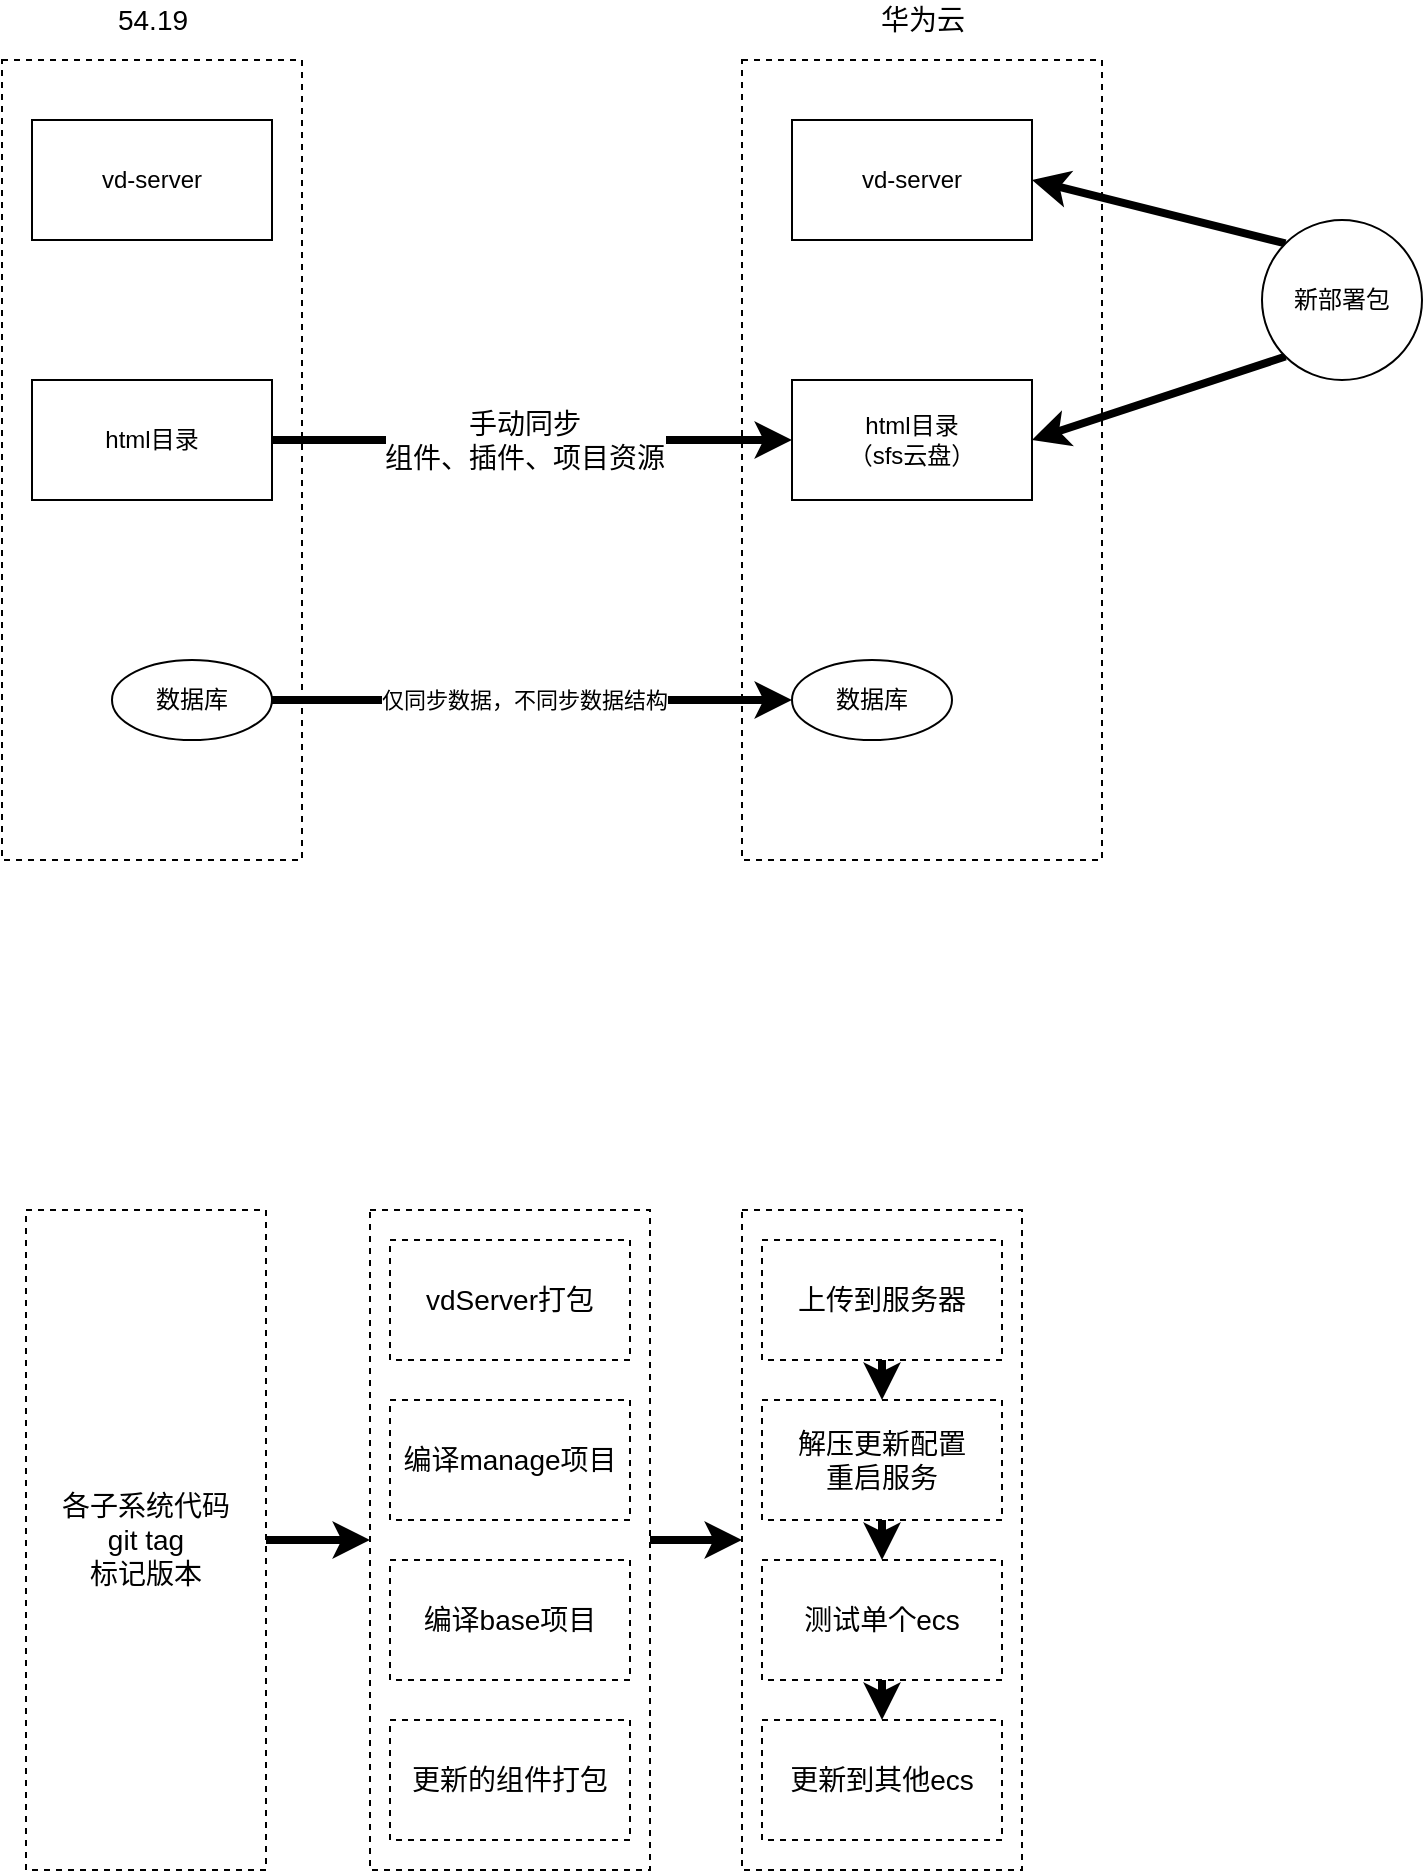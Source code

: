 <mxfile>
    <diagram id="_c7xDZrrNmTJLBexNrLa" name="第 1 页">
        <mxGraphModel dx="891" dy="639" grid="1" gridSize="10" guides="1" tooltips="1" connect="1" arrows="1" fold="1" page="1" pageScale="1" pageWidth="827" pageHeight="1169" math="0" shadow="0">
            <root>
                <mxCell id="0"/>
                <mxCell id="1" parent="0"/>
                <mxCell id="33" value="" style="whiteSpace=wrap;html=1;dashed=1;fontSize=14;fillColor=none;" vertex="1" parent="1">
                    <mxGeometry x="428" y="760" width="140" height="330" as="geometry"/>
                </mxCell>
                <mxCell id="17" value="" style="whiteSpace=wrap;html=1;dashed=1;fillColor=none;" vertex="1" parent="1">
                    <mxGeometry x="428" y="185" width="180" height="400" as="geometry"/>
                </mxCell>
                <mxCell id="5" style="edgeStyle=none;html=1;exitX=1;exitY=0.5;exitDx=0;exitDy=0;entryX=0;entryY=0.5;entryDx=0;entryDy=0;strokeWidth=4;" edge="1" parent="1" source="3" target="4">
                    <mxGeometry relative="1" as="geometry">
                        <Array as="points">
                            <mxPoint x="343" y="375"/>
                        </Array>
                    </mxGeometry>
                </mxCell>
                <mxCell id="20" value="手动同步&lt;br&gt;组件、插件、项目资源" style="edgeLabel;html=1;align=center;verticalAlign=middle;resizable=0;points=[];fontSize=14;" vertex="1" connectable="0" parent="5">
                    <mxGeometry x="-0.175" relative="1" as="geometry">
                        <mxPoint x="18" as="offset"/>
                    </mxGeometry>
                </mxCell>
                <mxCell id="3" value="html目录" style="whiteSpace=wrap;html=1;" vertex="1" parent="1">
                    <mxGeometry x="73" y="345" width="120" height="60" as="geometry"/>
                </mxCell>
                <mxCell id="4" value="html目录&lt;br&gt;（sfs云盘）" style="whiteSpace=wrap;html=1;" vertex="1" parent="1">
                    <mxGeometry x="453" y="345" width="120" height="60" as="geometry"/>
                </mxCell>
                <mxCell id="8" style="edgeStyle=none;html=1;entryX=0;entryY=0.5;entryDx=0;entryDy=0;strokeWidth=4;" edge="1" parent="1" source="6" target="7">
                    <mxGeometry relative="1" as="geometry"/>
                </mxCell>
                <mxCell id="9" value="仅同步数据，不同步数据结构" style="edgeLabel;html=1;align=center;verticalAlign=middle;resizable=0;points=[];" vertex="1" connectable="0" parent="8">
                    <mxGeometry x="-0.28" y="-2" relative="1" as="geometry">
                        <mxPoint x="32" y="-2" as="offset"/>
                    </mxGeometry>
                </mxCell>
                <mxCell id="6" value="数据库" style="ellipse;whiteSpace=wrap;html=1;" vertex="1" parent="1">
                    <mxGeometry x="113" y="485" width="80" height="40" as="geometry"/>
                </mxCell>
                <mxCell id="7" value="数据库" style="ellipse;whiteSpace=wrap;html=1;" vertex="1" parent="1">
                    <mxGeometry x="453" y="485" width="80" height="40" as="geometry"/>
                </mxCell>
                <mxCell id="12" style="edgeStyle=none;html=1;entryX=1;entryY=0.5;entryDx=0;entryDy=0;strokeWidth=4;exitX=0;exitY=0;exitDx=0;exitDy=0;" edge="1" parent="1" source="11" target="13">
                    <mxGeometry relative="1" as="geometry">
                        <mxPoint x="678" y="275" as="sourcePoint"/>
                        <mxPoint x="513" y="215" as="targetPoint"/>
                    </mxGeometry>
                </mxCell>
                <mxCell id="15" style="edgeStyle=none;html=1;entryX=1;entryY=0.5;entryDx=0;entryDy=0;strokeWidth=4;exitX=0;exitY=1;exitDx=0;exitDy=0;" edge="1" parent="1" source="11" target="4">
                    <mxGeometry relative="1" as="geometry">
                        <mxPoint x="688" y="305" as="sourcePoint"/>
                        <Array as="points"/>
                    </mxGeometry>
                </mxCell>
                <mxCell id="11" value="新部署包" style="ellipse;whiteSpace=wrap;html=1;" vertex="1" parent="1">
                    <mxGeometry x="688" y="265" width="80" height="80" as="geometry"/>
                </mxCell>
                <mxCell id="13" value="vd-server" style="whiteSpace=wrap;html=1;" vertex="1" parent="1">
                    <mxGeometry x="453" y="215" width="120" height="60" as="geometry"/>
                </mxCell>
                <mxCell id="14" value="vd-server" style="whiteSpace=wrap;html=1;" vertex="1" parent="1">
                    <mxGeometry x="73" y="215" width="120" height="60" as="geometry"/>
                </mxCell>
                <mxCell id="16" value="" style="whiteSpace=wrap;html=1;dashed=1;fillColor=none;" vertex="1" parent="1">
                    <mxGeometry x="58" y="185" width="150" height="400" as="geometry"/>
                </mxCell>
                <mxCell id="18" value="54.19" style="text;html=1;resizable=0;autosize=1;align=center;verticalAlign=middle;points=[];fillColor=none;strokeColor=none;rounded=0;dashed=1;fontSize=14;" vertex="1" parent="1">
                    <mxGeometry x="108" y="155" width="50" height="20" as="geometry"/>
                </mxCell>
                <mxCell id="19" value="华为云" style="text;html=1;resizable=0;autosize=1;align=center;verticalAlign=middle;points=[];fillColor=none;strokeColor=none;rounded=0;dashed=1;fontSize=14;" vertex="1" parent="1">
                    <mxGeometry x="488" y="155" width="60" height="20" as="geometry"/>
                </mxCell>
                <mxCell id="21" value="vdServer打包" style="whiteSpace=wrap;html=1;dashed=1;fontSize=14;fillColor=none;" vertex="1" parent="1">
                    <mxGeometry x="252" y="775" width="120" height="60" as="geometry"/>
                </mxCell>
                <mxCell id="22" value="编译manage项目" style="whiteSpace=wrap;html=1;dashed=1;fontSize=14;fillColor=none;" vertex="1" parent="1">
                    <mxGeometry x="252" y="855" width="120" height="60" as="geometry"/>
                </mxCell>
                <mxCell id="23" value="编译base项目" style="whiteSpace=wrap;html=1;dashed=1;fontSize=14;fillColor=none;" vertex="1" parent="1">
                    <mxGeometry x="252" y="935" width="120" height="60" as="geometry"/>
                </mxCell>
                <mxCell id="38" style="edgeStyle=none;html=1;exitX=1;exitY=0.5;exitDx=0;exitDy=0;entryX=0;entryY=0.5;entryDx=0;entryDy=0;fontSize=14;strokeWidth=4;" edge="1" parent="1" source="24" target="26">
                    <mxGeometry relative="1" as="geometry"/>
                </mxCell>
                <mxCell id="24" value="各子系统代码&lt;br&gt;git tag&lt;br&gt;标记版本" style="whiteSpace=wrap;html=1;dashed=1;fontSize=14;fillColor=none;" vertex="1" parent="1">
                    <mxGeometry x="70" y="760" width="120" height="330" as="geometry"/>
                </mxCell>
                <mxCell id="25" value="更新的组件打包" style="whiteSpace=wrap;html=1;dashed=1;fontSize=14;fillColor=none;" vertex="1" parent="1">
                    <mxGeometry x="252" y="1015" width="120" height="60" as="geometry"/>
                </mxCell>
                <mxCell id="37" style="edgeStyle=none;html=1;exitX=1;exitY=0.5;exitDx=0;exitDy=0;entryX=0;entryY=0.5;entryDx=0;entryDy=0;fontSize=14;strokeWidth=4;" edge="1" parent="1" source="26" target="33">
                    <mxGeometry relative="1" as="geometry"/>
                </mxCell>
                <mxCell id="26" value="" style="whiteSpace=wrap;html=1;dashed=1;fontSize=14;fillColor=none;" vertex="1" parent="1">
                    <mxGeometry x="242" y="760" width="140" height="330" as="geometry"/>
                </mxCell>
                <mxCell id="34" style="edgeStyle=none;html=1;exitX=0.5;exitY=1;exitDx=0;exitDy=0;entryX=0.5;entryY=0;entryDx=0;entryDy=0;fontSize=14;strokeWidth=4;" edge="1" parent="1" source="29" target="30">
                    <mxGeometry relative="1" as="geometry"/>
                </mxCell>
                <mxCell id="29" value="上传到服务器" style="whiteSpace=wrap;html=1;dashed=1;fontSize=14;fillColor=none;" vertex="1" parent="1">
                    <mxGeometry x="438" y="775" width="120" height="60" as="geometry"/>
                </mxCell>
                <mxCell id="35" style="edgeStyle=none;html=1;exitX=0.5;exitY=1;exitDx=0;exitDy=0;entryX=0.5;entryY=0;entryDx=0;entryDy=0;fontSize=14;strokeWidth=4;" edge="1" parent="1" source="30" target="31">
                    <mxGeometry relative="1" as="geometry"/>
                </mxCell>
                <mxCell id="30" value="解压更新配置&lt;br&gt;重启服务" style="whiteSpace=wrap;html=1;dashed=1;fontSize=14;fillColor=none;" vertex="1" parent="1">
                    <mxGeometry x="438" y="855" width="120" height="60" as="geometry"/>
                </mxCell>
                <mxCell id="36" style="edgeStyle=none;html=1;exitX=0.5;exitY=1;exitDx=0;exitDy=0;entryX=0.5;entryY=0;entryDx=0;entryDy=0;fontSize=14;strokeWidth=4;" edge="1" parent="1" source="31" target="32">
                    <mxGeometry relative="1" as="geometry"/>
                </mxCell>
                <mxCell id="31" value="测试单个ecs" style="whiteSpace=wrap;html=1;dashed=1;fontSize=14;fillColor=none;" vertex="1" parent="1">
                    <mxGeometry x="438" y="935" width="120" height="60" as="geometry"/>
                </mxCell>
                <mxCell id="32" value="更新到其他ecs" style="whiteSpace=wrap;html=1;dashed=1;fontSize=14;fillColor=none;" vertex="1" parent="1">
                    <mxGeometry x="438" y="1015" width="120" height="60" as="geometry"/>
                </mxCell>
            </root>
        </mxGraphModel>
    </diagram>
</mxfile>